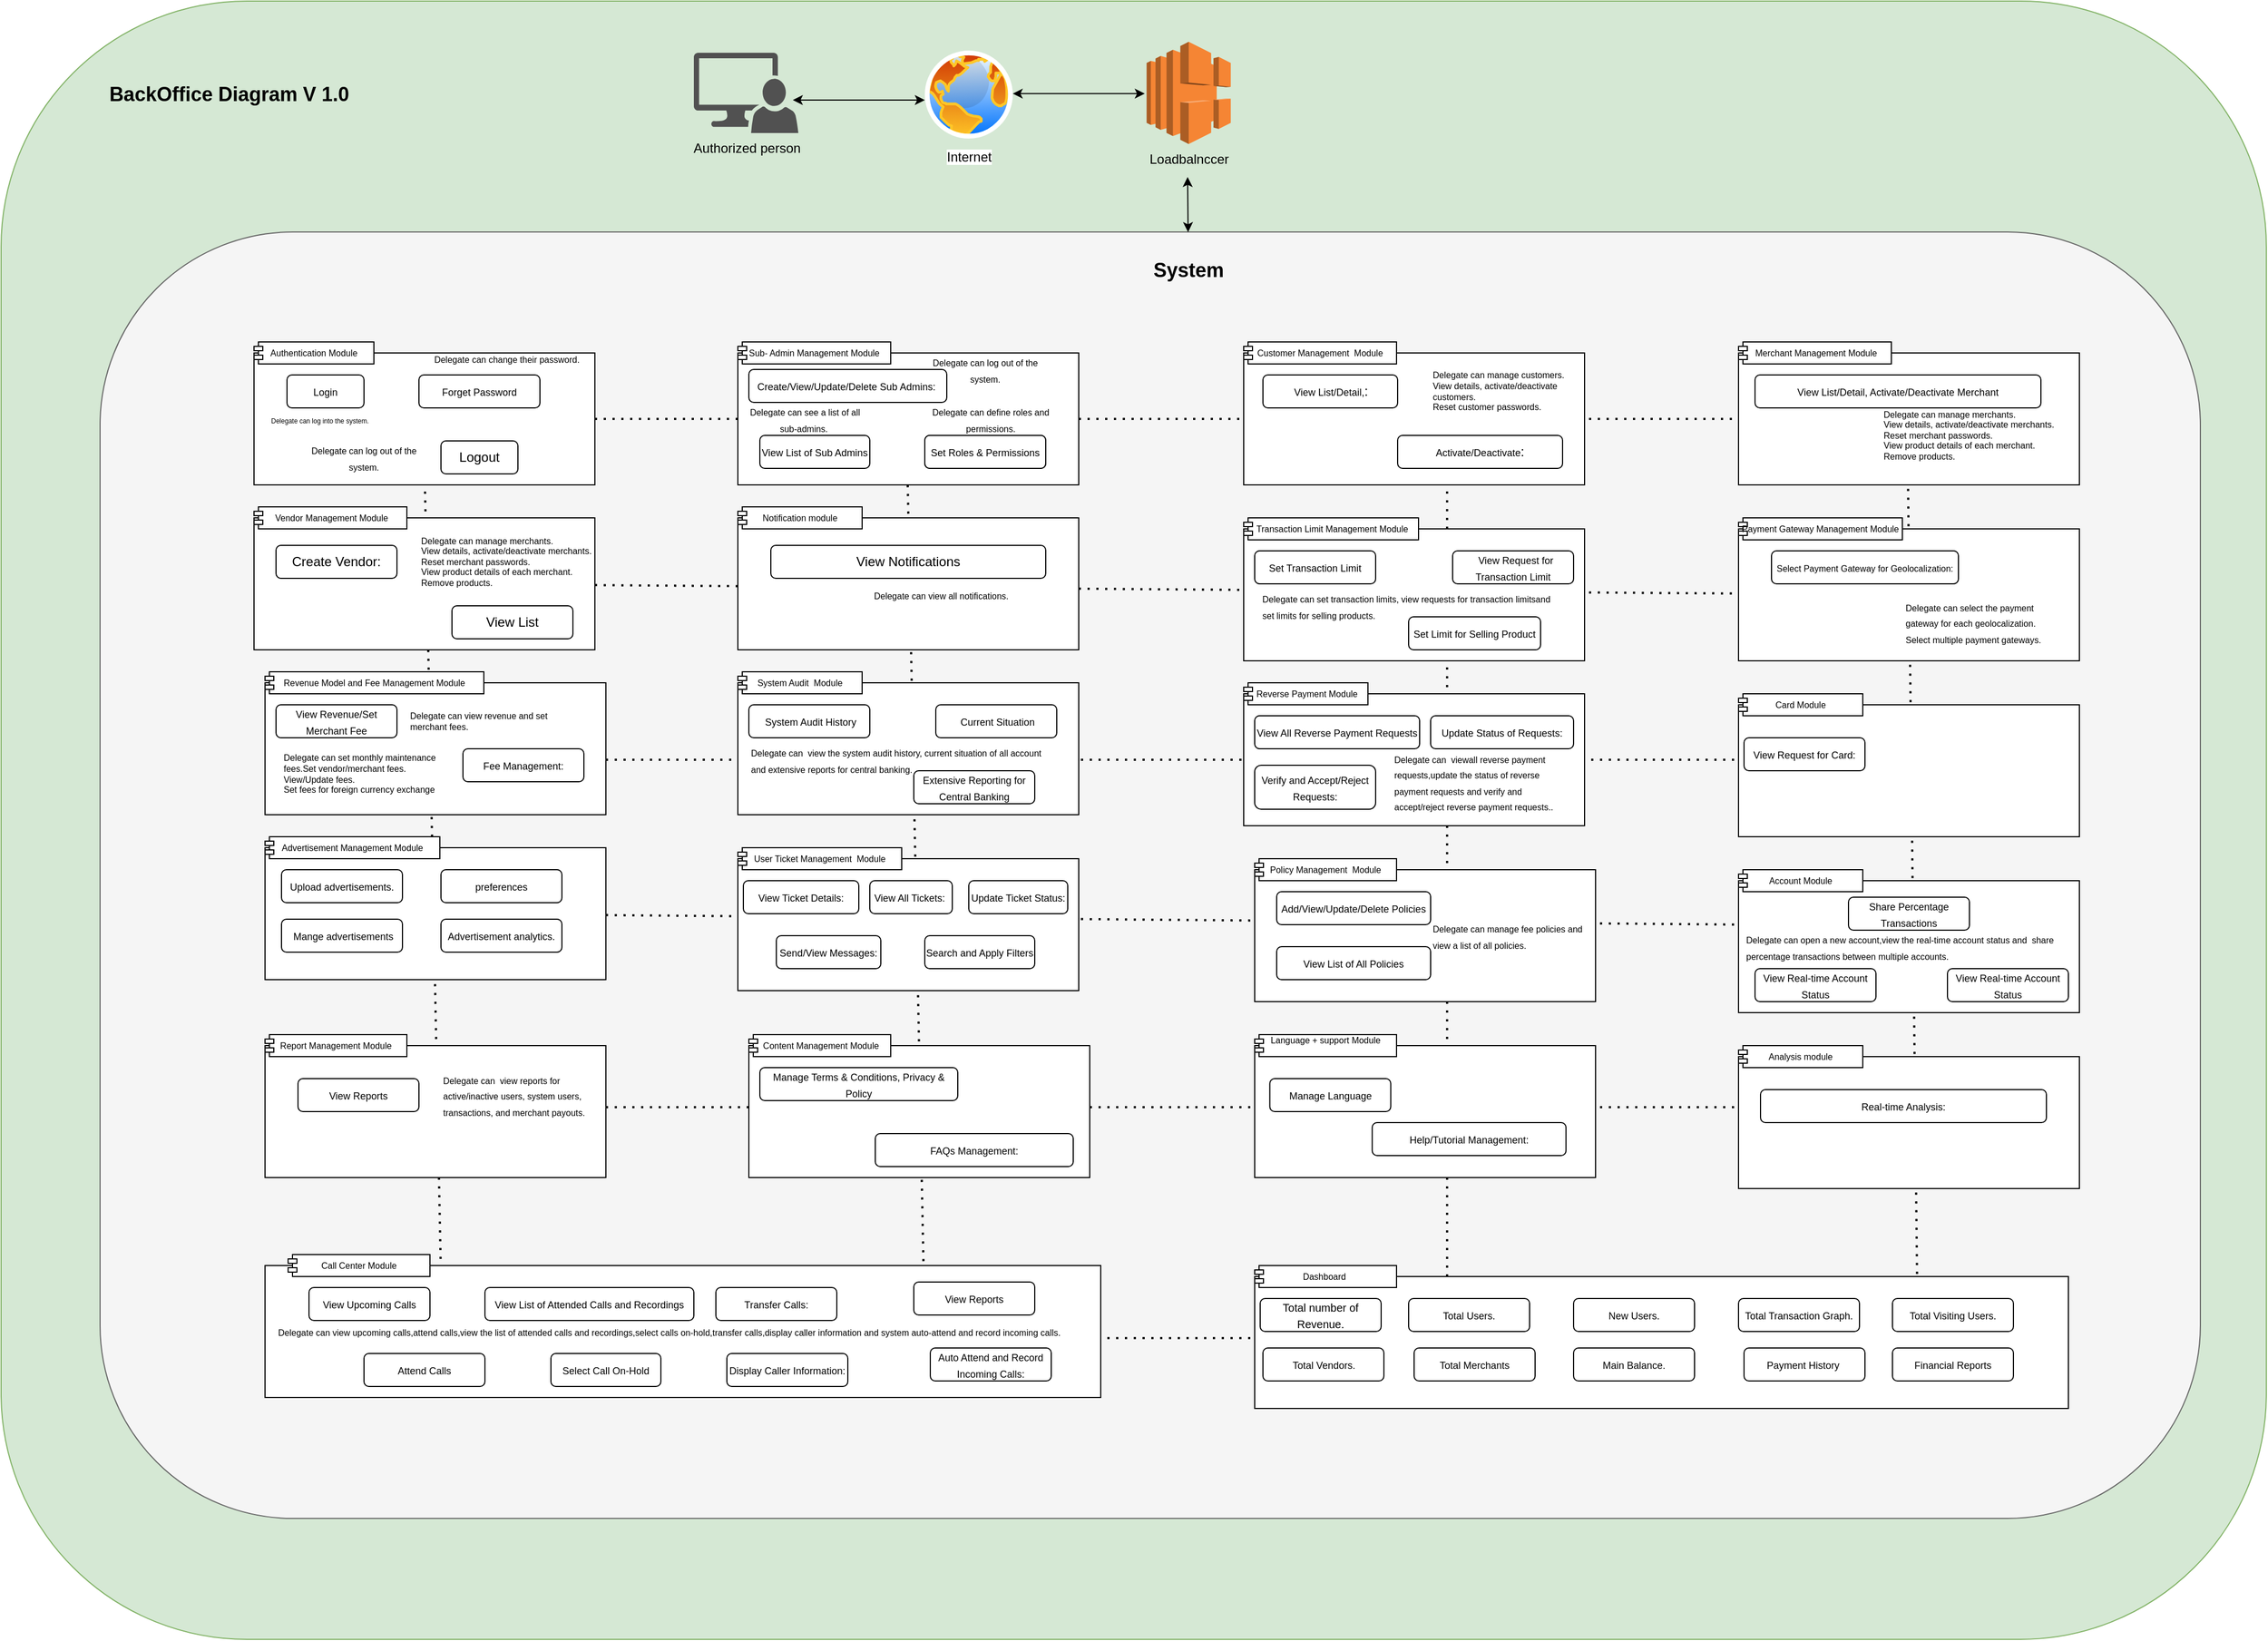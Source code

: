 <mxfile version="22.1.0" type="github">
  <diagram name="Page-1" id="IxKBDn9ICpdm7T-o7WNG">
    <mxGraphModel dx="1990" dy="2325" grid="1" gridSize="10" guides="1" tooltips="1" connect="1" arrows="1" fold="1" page="1" pageScale="1" pageWidth="850" pageHeight="1100" math="0" shadow="0">
      <root>
        <mxCell id="0" />
        <mxCell id="1" parent="0" />
        <mxCell id="j8L632Rrw3CPoIvZLZqo-275" value="&lt;meta charset=&quot;utf-8&quot;&gt;&lt;span style=&quot;color: rgb(63, 67, 80); font-family: Lato; font-size: 15px; font-style: normal; font-variant-ligatures: normal; font-variant-caps: normal; font-weight: 500; letter-spacing: normal; orphans: 2; text-align: left; text-indent: 0px; text-transform: none; widows: 2; word-spacing: 0px; -webkit-text-stroke-width: 0px; background-color: rgba(63, 67, 80, 0.04); text-decoration-thickness: initial; text-decoration-style: initial; text-decoration-color: initial; float: none; display: inline !important;&quot;&gt;back office diagram?&lt;/span&gt;" style="rounded=1;whiteSpace=wrap;html=1;fillColor=#d5e8d4;strokeColor=#82b366;" vertex="1" parent="1">
          <mxGeometry x="10" y="-70" width="2060" height="1490" as="geometry" />
        </mxCell>
        <mxCell id="j8L632Rrw3CPoIvZLZqo-44" value="" style="html=1;dropTarget=0;whiteSpace=wrap;" vertex="1" parent="1">
          <mxGeometry x="180" y="250" width="310" height="120" as="geometry" />
        </mxCell>
        <mxCell id="j8L632Rrw3CPoIvZLZqo-45" value="jberb" style="shape=module;jettyWidth=8;jettyHeight=4;fontSize=8;" vertex="1" parent="j8L632Rrw3CPoIvZLZqo-44">
          <mxGeometry x="1" width="113" height="20" relative="1" as="geometry">
            <mxPoint x="-310" y="-10" as="offset" />
          </mxGeometry>
        </mxCell>
        <mxCell id="j8L632Rrw3CPoIvZLZqo-49" value="" style="rounded=1;whiteSpace=wrap;html=1;fillColor=#f5f5f5;fontColor=#333333;strokeColor=#666666;" vertex="1" parent="1">
          <mxGeometry x="100" y="140" width="1910" height="1170" as="geometry" />
        </mxCell>
        <mxCell id="j8L632Rrw3CPoIvZLZqo-98" value="&lt;font style=&quot;font-size: 18px;&quot;&gt;&lt;b&gt;System&lt;/b&gt;&lt;/font&gt;" style="text;html=1;strokeColor=none;fillColor=none;align=center;verticalAlign=middle;whiteSpace=wrap;rounded=0;" vertex="1" parent="1">
          <mxGeometry x="1060" y="160" width="60" height="30" as="geometry" />
        </mxCell>
        <mxCell id="j8L632Rrw3CPoIvZLZqo-106" value="" style="endArrow=none;dashed=1;html=1;dashPattern=1 3;strokeWidth=2;rounded=0;" edge="1" parent="1" source="j8L632Rrw3CPoIvZLZqo-64" target="j8L632Rrw3CPoIvZLZqo-90">
          <mxGeometry width="50" height="50" relative="1" as="geometry">
            <mxPoint x="1170" y="790" as="sourcePoint" />
            <mxPoint x="1220" y="740" as="targetPoint" />
          </mxGeometry>
        </mxCell>
        <mxCell id="j8L632Rrw3CPoIvZLZqo-108" value="" style="endArrow=none;dashed=1;html=1;dashPattern=1 3;strokeWidth=2;rounded=0;" edge="1" parent="1" source="j8L632Rrw3CPoIvZLZqo-50" target="j8L632Rrw3CPoIvZLZqo-80">
          <mxGeometry width="50" height="50" relative="1" as="geometry">
            <mxPoint x="1170" y="790" as="sourcePoint" />
            <mxPoint x="1220" y="740" as="targetPoint" />
          </mxGeometry>
        </mxCell>
        <mxCell id="j8L632Rrw3CPoIvZLZqo-80" value="" style="html=1;dropTarget=0;whiteSpace=wrap;" vertex="1" parent="1">
          <mxGeometry x="1590" y="250" width="310" height="120" as="geometry" />
        </mxCell>
        <mxCell id="j8L632Rrw3CPoIvZLZqo-81" value=" Merchant Management Module" style="shape=module;jettyWidth=8;jettyHeight=4;fontSize=8;" vertex="1" parent="j8L632Rrw3CPoIvZLZqo-80">
          <mxGeometry x="1" width="139" height="20" relative="1" as="geometry">
            <mxPoint x="-310" y="-10" as="offset" />
          </mxGeometry>
        </mxCell>
        <mxCell id="j8L632Rrw3CPoIvZLZqo-109" value="" style="endArrow=none;dashed=1;html=1;dashPattern=1 3;strokeWidth=2;rounded=0;" edge="1" parent="1">
          <mxGeometry width="50" height="50" relative="1" as="geometry">
            <mxPoint x="410" y="1090" as="sourcePoint" />
            <mxPoint x="395" y="350" as="targetPoint" />
          </mxGeometry>
        </mxCell>
        <mxCell id="j8L632Rrw3CPoIvZLZqo-50" value="" style="html=1;dropTarget=0;whiteSpace=wrap;" vertex="1" parent="1">
          <mxGeometry x="240" y="250" width="310" height="120" as="geometry" />
        </mxCell>
        <mxCell id="j8L632Rrw3CPoIvZLZqo-51" value="Authentication Module" style="shape=module;jettyWidth=8;jettyHeight=4;fontSize=8;fontStyle=0" vertex="1" parent="j8L632Rrw3CPoIvZLZqo-50">
          <mxGeometry x="1" width="109" height="20" relative="1" as="geometry">
            <mxPoint x="-310" y="-10" as="offset" />
          </mxGeometry>
        </mxCell>
        <mxCell id="j8L632Rrw3CPoIvZLZqo-64" value="" style="html=1;dropTarget=0;whiteSpace=wrap;" vertex="1" parent="1">
          <mxGeometry x="240" y="400" width="310" height="120" as="geometry" />
        </mxCell>
        <mxCell id="j8L632Rrw3CPoIvZLZqo-65" value=" Vendor Management Module" style="shape=module;jettyWidth=8;jettyHeight=4;fontSize=8;" vertex="1" parent="j8L632Rrw3CPoIvZLZqo-64">
          <mxGeometry x="1" width="139" height="20" relative="1" as="geometry">
            <mxPoint x="-310" y="-10" as="offset" />
          </mxGeometry>
        </mxCell>
        <mxCell id="j8L632Rrw3CPoIvZLZqo-68" value="" style="html=1;dropTarget=0;whiteSpace=wrap;" vertex="1" parent="1">
          <mxGeometry x="250" y="700" width="310" height="120" as="geometry" />
        </mxCell>
        <mxCell id="j8L632Rrw3CPoIvZLZqo-69" value="Advertisement Management Module" style="shape=module;jettyWidth=8;jettyHeight=4;fontSize=8;" vertex="1" parent="j8L632Rrw3CPoIvZLZqo-68">
          <mxGeometry x="1" width="159" height="20" relative="1" as="geometry">
            <mxPoint x="-310" y="-10" as="offset" />
          </mxGeometry>
        </mxCell>
        <mxCell id="j8L632Rrw3CPoIvZLZqo-110" value="" style="endArrow=none;dashed=1;html=1;dashPattern=1 3;strokeWidth=2;rounded=0;" edge="1" parent="1">
          <mxGeometry width="50" height="50" relative="1" as="geometry">
            <mxPoint x="560" y="936" as="sourcePoint" />
            <mxPoint x="1600" y="936" as="targetPoint" />
          </mxGeometry>
        </mxCell>
        <mxCell id="j8L632Rrw3CPoIvZLZqo-111" value="" style="endArrow=none;dashed=1;html=1;dashPattern=1 3;strokeWidth=2;rounded=0;" edge="1" parent="1">
          <mxGeometry width="50" height="50" relative="1" as="geometry">
            <mxPoint x="560" y="620" as="sourcePoint" />
            <mxPoint x="1600" y="620" as="targetPoint" />
          </mxGeometry>
        </mxCell>
        <mxCell id="j8L632Rrw3CPoIvZLZqo-112" value="" style="endArrow=none;dashed=1;html=1;dashPattern=1 3;strokeWidth=2;rounded=0;" edge="1" parent="1" source="j8L632Rrw3CPoIvZLZqo-68">
          <mxGeometry width="50" height="50" relative="1" as="geometry">
            <mxPoint x="1110" y="940" as="sourcePoint" />
            <mxPoint x="1600" y="770" as="targetPoint" />
          </mxGeometry>
        </mxCell>
        <mxCell id="j8L632Rrw3CPoIvZLZqo-115" value="" style="endArrow=none;dashed=1;html=1;dashPattern=1 3;strokeWidth=2;rounded=0;exitX=0.484;exitY=0.417;exitDx=0;exitDy=0;exitPerimeter=0;" edge="1" parent="1">
          <mxGeometry width="50" height="50" relative="1" as="geometry">
            <mxPoint x="850.04" y="1140.04" as="sourcePoint" />
            <mxPoint x="834.17" y="355" as="targetPoint" />
          </mxGeometry>
        </mxCell>
        <mxCell id="j8L632Rrw3CPoIvZLZqo-116" value="" style="endArrow=none;dashed=1;html=1;dashPattern=1 3;strokeWidth=2;rounded=0;" edge="1" parent="1">
          <mxGeometry width="50" height="50" relative="1" as="geometry">
            <mxPoint x="1325" y="1090.0" as="sourcePoint" />
            <mxPoint x="1325" y="350" as="targetPoint" />
          </mxGeometry>
        </mxCell>
        <mxCell id="j8L632Rrw3CPoIvZLZqo-117" value="" style="endArrow=none;dashed=1;html=1;dashPattern=1 3;strokeWidth=2;rounded=0;exitX=0.814;exitY=-0.02;exitDx=0;exitDy=0;exitPerimeter=0;" edge="1" parent="1" source="j8L632Rrw3CPoIvZLZqo-130">
          <mxGeometry width="50" height="50" relative="1" as="geometry">
            <mxPoint x="1744.17" y="900" as="sourcePoint" />
            <mxPoint x="1744.17" y="370" as="targetPoint" />
          </mxGeometry>
        </mxCell>
        <mxCell id="j8L632Rrw3CPoIvZLZqo-92" value="" style="html=1;dropTarget=0;whiteSpace=wrap;" vertex="1" parent="1">
          <mxGeometry x="1590" y="570" width="310" height="120" as="geometry" />
        </mxCell>
        <mxCell id="j8L632Rrw3CPoIvZLZqo-93" value="Card Module" style="shape=module;jettyWidth=8;jettyHeight=4;fontSize=8;" vertex="1" parent="j8L632Rrw3CPoIvZLZqo-92">
          <mxGeometry x="1" width="113" height="20" relative="1" as="geometry">
            <mxPoint x="-310" y="-10" as="offset" />
          </mxGeometry>
        </mxCell>
        <mxCell id="j8L632Rrw3CPoIvZLZqo-90" value="" style="html=1;dropTarget=0;whiteSpace=wrap;" vertex="1" parent="1">
          <mxGeometry x="1590" y="410" width="310" height="120" as="geometry" />
        </mxCell>
        <mxCell id="j8L632Rrw3CPoIvZLZqo-91" value="Payment Gateway Management Module" style="shape=module;jettyWidth=8;jettyHeight=4;fontSize=8;" vertex="1" parent="j8L632Rrw3CPoIvZLZqo-90">
          <mxGeometry x="1" width="149" height="20" relative="1" as="geometry">
            <mxPoint x="-310" y="-10" as="offset" />
          </mxGeometry>
        </mxCell>
        <mxCell id="j8L632Rrw3CPoIvZLZqo-94" value="" style="html=1;dropTarget=0;whiteSpace=wrap;" vertex="1" parent="1">
          <mxGeometry x="1590" y="730" width="310" height="120" as="geometry" />
        </mxCell>
        <mxCell id="j8L632Rrw3CPoIvZLZqo-95" value="Account Module" style="shape=module;jettyWidth=8;jettyHeight=4;fontSize=8;" vertex="1" parent="j8L632Rrw3CPoIvZLZqo-94">
          <mxGeometry x="1" width="113" height="20" relative="1" as="geometry">
            <mxPoint x="-310" y="-10" as="offset" />
          </mxGeometry>
        </mxCell>
        <mxCell id="j8L632Rrw3CPoIvZLZqo-96" value="" style="html=1;dropTarget=0;whiteSpace=wrap;" vertex="1" parent="1">
          <mxGeometry x="1590" y="890" width="310" height="120" as="geometry" />
        </mxCell>
        <mxCell id="j8L632Rrw3CPoIvZLZqo-97" value="Analysis module" style="shape=module;jettyWidth=8;jettyHeight=4;fontSize=8;" vertex="1" parent="j8L632Rrw3CPoIvZLZqo-96">
          <mxGeometry x="1" width="113" height="20" relative="1" as="geometry">
            <mxPoint x="-310" y="-10" as="offset" />
          </mxGeometry>
        </mxCell>
        <mxCell id="j8L632Rrw3CPoIvZLZqo-86" value="" style="html=1;dropTarget=0;whiteSpace=wrap;" vertex="1" parent="1">
          <mxGeometry x="1150" y="720" width="310" height="120" as="geometry" />
        </mxCell>
        <mxCell id="j8L632Rrw3CPoIvZLZqo-87" value="Policy Management  Module" style="shape=module;jettyWidth=8;jettyHeight=4;fontSize=8;" vertex="1" parent="j8L632Rrw3CPoIvZLZqo-86">
          <mxGeometry x="1" width="129" height="20" relative="1" as="geometry">
            <mxPoint x="-310" y="-10" as="offset" />
          </mxGeometry>
        </mxCell>
        <mxCell id="j8L632Rrw3CPoIvZLZqo-66" value="" style="html=1;dropTarget=0;whiteSpace=wrap;" vertex="1" parent="1">
          <mxGeometry x="1140" y="560" width="310" height="120" as="geometry" />
        </mxCell>
        <mxCell id="j8L632Rrw3CPoIvZLZqo-67" value=" Reverse Payment Module" style="shape=module;jettyWidth=8;jettyHeight=4;fontSize=8;" vertex="1" parent="j8L632Rrw3CPoIvZLZqo-66">
          <mxGeometry x="1" width="113" height="20" relative="1" as="geometry">
            <mxPoint x="-310" y="-10" as="offset" />
          </mxGeometry>
        </mxCell>
        <mxCell id="j8L632Rrw3CPoIvZLZqo-82" value="" style="html=1;dropTarget=0;whiteSpace=wrap;" vertex="1" parent="1">
          <mxGeometry x="1140" y="410" width="310" height="120" as="geometry" />
        </mxCell>
        <mxCell id="j8L632Rrw3CPoIvZLZqo-83" value=" Transaction Limit Management Module" style="shape=module;jettyWidth=8;jettyHeight=4;fontSize=8;" vertex="1" parent="j8L632Rrw3CPoIvZLZqo-82">
          <mxGeometry x="1" width="159" height="20" relative="1" as="geometry">
            <mxPoint x="-310" y="-10" as="offset" />
          </mxGeometry>
        </mxCell>
        <mxCell id="j8L632Rrw3CPoIvZLZqo-72" value="" style="html=1;dropTarget=0;whiteSpace=wrap;" vertex="1" parent="1">
          <mxGeometry x="1140" y="250" width="310" height="120" as="geometry" />
        </mxCell>
        <mxCell id="j8L632Rrw3CPoIvZLZqo-73" value="Customer Management  Module" style="shape=module;jettyWidth=8;jettyHeight=4;fontSize=8;" vertex="1" parent="j8L632Rrw3CPoIvZLZqo-72">
          <mxGeometry x="1" width="139" height="20" relative="1" as="geometry">
            <mxPoint x="-310" y="-10" as="offset" />
          </mxGeometry>
        </mxCell>
        <mxCell id="j8L632Rrw3CPoIvZLZqo-74" value="" style="html=1;dropTarget=0;whiteSpace=wrap;" vertex="1" parent="1">
          <mxGeometry x="680" y="400" width="310" height="120" as="geometry" />
        </mxCell>
        <mxCell id="j8L632Rrw3CPoIvZLZqo-75" value="Notification module" style="shape=module;jettyWidth=8;jettyHeight=4;fontSize=8;" vertex="1" parent="j8L632Rrw3CPoIvZLZqo-74">
          <mxGeometry x="1" width="113" height="20" relative="1" as="geometry">
            <mxPoint x="-310" y="-10" as="offset" />
          </mxGeometry>
        </mxCell>
        <mxCell id="j8L632Rrw3CPoIvZLZqo-76" value="" style="html=1;dropTarget=0;whiteSpace=wrap;" vertex="1" parent="1">
          <mxGeometry x="680" y="250" width="310" height="120" as="geometry" />
        </mxCell>
        <mxCell id="j8L632Rrw3CPoIvZLZqo-77" value="Sub- Admin Management Module" style="shape=module;jettyWidth=8;jettyHeight=4;fontSize=8;fontStyle=0" vertex="1" parent="j8L632Rrw3CPoIvZLZqo-76">
          <mxGeometry x="1" width="139" height="20" relative="1" as="geometry">
            <mxPoint x="-310" y="-10" as="offset" />
          </mxGeometry>
        </mxCell>
        <mxCell id="j8L632Rrw3CPoIvZLZqo-60" value="" style="html=1;dropTarget=0;whiteSpace=wrap;" vertex="1" parent="1">
          <mxGeometry x="680" y="550" width="310" height="120" as="geometry" />
        </mxCell>
        <mxCell id="j8L632Rrw3CPoIvZLZqo-61" value="System Audit  Module" style="shape=module;jettyWidth=8;jettyHeight=4;fontSize=8;" vertex="1" parent="j8L632Rrw3CPoIvZLZqo-60">
          <mxGeometry x="1" width="113" height="20" relative="1" as="geometry">
            <mxPoint x="-310" y="-10" as="offset" />
          </mxGeometry>
        </mxCell>
        <mxCell id="j8L632Rrw3CPoIvZLZqo-58" value="" style="html=1;dropTarget=0;whiteSpace=wrap;" vertex="1" parent="1">
          <mxGeometry x="680" y="710" width="310" height="120" as="geometry" />
        </mxCell>
        <mxCell id="j8L632Rrw3CPoIvZLZqo-59" value="User Ticket Management  Module" style="shape=module;jettyWidth=8;jettyHeight=4;fontSize=8;" vertex="1" parent="j8L632Rrw3CPoIvZLZqo-58">
          <mxGeometry x="1" width="149" height="20" relative="1" as="geometry">
            <mxPoint x="-310" y="-10" as="offset" />
          </mxGeometry>
        </mxCell>
        <mxCell id="j8L632Rrw3CPoIvZLZqo-62" value="" style="html=1;dropTarget=0;whiteSpace=wrap;" vertex="1" parent="1">
          <mxGeometry x="690" y="880" width="310" height="120" as="geometry" />
        </mxCell>
        <mxCell id="j8L632Rrw3CPoIvZLZqo-63" value=" Content Management Module" style="shape=module;jettyWidth=8;jettyHeight=4;fontSize=8;" vertex="1" parent="j8L632Rrw3CPoIvZLZqo-62">
          <mxGeometry x="1" width="129" height="20" relative="1" as="geometry">
            <mxPoint x="-310" y="-10" as="offset" />
          </mxGeometry>
        </mxCell>
        <mxCell id="j8L632Rrw3CPoIvZLZqo-118" value="" style="html=1;dropTarget=0;whiteSpace=wrap;" vertex="1" parent="1">
          <mxGeometry x="250" y="550" width="310" height="120" as="geometry" />
        </mxCell>
        <mxCell id="j8L632Rrw3CPoIvZLZqo-119" value="Revenue Model and Fee Management Module" style="shape=module;jettyWidth=8;jettyHeight=4;fontSize=8;" vertex="1" parent="j8L632Rrw3CPoIvZLZqo-118">
          <mxGeometry x="1" width="199" height="20" relative="1" as="geometry">
            <mxPoint x="-310" y="-10" as="offset" />
          </mxGeometry>
        </mxCell>
        <mxCell id="j8L632Rrw3CPoIvZLZqo-70" value="" style="html=1;dropTarget=0;whiteSpace=wrap;" vertex="1" parent="1">
          <mxGeometry x="250" y="880" width="310" height="120" as="geometry" />
        </mxCell>
        <mxCell id="j8L632Rrw3CPoIvZLZqo-71" value="Report Management Module" style="shape=module;jettyWidth=8;jettyHeight=4;fontSize=8;" vertex="1" parent="j8L632Rrw3CPoIvZLZqo-70">
          <mxGeometry x="1" width="129" height="20" relative="1" as="geometry">
            <mxPoint x="-310" y="-10" as="offset" />
          </mxGeometry>
        </mxCell>
        <mxCell id="j8L632Rrw3CPoIvZLZqo-88" value="" style="html=1;dropTarget=0;whiteSpace=wrap;" vertex="1" parent="1">
          <mxGeometry x="1150" y="880" width="310" height="120" as="geometry" />
        </mxCell>
        <mxCell id="j8L632Rrw3CPoIvZLZqo-89" value="Language + support Module&#xa; " style="shape=module;jettyWidth=8;jettyHeight=4;fontSize=8;" vertex="1" parent="j8L632Rrw3CPoIvZLZqo-88">
          <mxGeometry x="1" width="129" height="20" relative="1" as="geometry">
            <mxPoint x="-310" y="-10" as="offset" />
          </mxGeometry>
        </mxCell>
        <mxCell id="j8L632Rrw3CPoIvZLZqo-134" value="" style="endArrow=none;dashed=1;html=1;dashPattern=1 3;strokeWidth=2;rounded=0;" edge="1" parent="1">
          <mxGeometry width="50" height="50" relative="1" as="geometry">
            <mxPoint x="560" y="1146" as="sourcePoint" />
            <mxPoint x="1600" y="1146" as="targetPoint" />
          </mxGeometry>
        </mxCell>
        <mxCell id="j8L632Rrw3CPoIvZLZqo-124" value="" style="html=1;dropTarget=0;whiteSpace=wrap;" vertex="1" parent="1">
          <mxGeometry x="250" y="1080" width="760" height="120" as="geometry" />
        </mxCell>
        <mxCell id="j8L632Rrw3CPoIvZLZqo-125" value="Call Center Module" style="shape=module;jettyWidth=8;jettyHeight=4;fontSize=8;" vertex="1" parent="j8L632Rrw3CPoIvZLZqo-124">
          <mxGeometry x="1" width="129" height="20" relative="1" as="geometry">
            <mxPoint x="-739" y="-10" as="offset" />
          </mxGeometry>
        </mxCell>
        <mxCell id="j8L632Rrw3CPoIvZLZqo-130" value="" style="html=1;dropTarget=0;whiteSpace=wrap;" vertex="1" parent="1">
          <mxGeometry x="1150" y="1090" width="740" height="120" as="geometry" />
        </mxCell>
        <mxCell id="j8L632Rrw3CPoIvZLZqo-131" value="Dashboard " style="shape=module;jettyWidth=8;jettyHeight=4;fontSize=8;" vertex="1" parent="j8L632Rrw3CPoIvZLZqo-130">
          <mxGeometry x="1" width="129" height="20" relative="1" as="geometry">
            <mxPoint x="-740" y="-10" as="offset" />
          </mxGeometry>
        </mxCell>
        <mxCell id="j8L632Rrw3CPoIvZLZqo-142" value="&lt;font style=&quot;font-size: 9px;&quot;&gt;Login&lt;/font&gt;" style="rounded=1;whiteSpace=wrap;html=1;" vertex="1" parent="1">
          <mxGeometry x="270" y="270" width="70" height="30" as="geometry" />
        </mxCell>
        <mxCell id="j8L632Rrw3CPoIvZLZqo-143" value="Logout" style="rounded=1;whiteSpace=wrap;html=1;" vertex="1" parent="1">
          <mxGeometry x="410" y="330" width="70" height="30" as="geometry" />
        </mxCell>
        <mxCell id="j8L632Rrw3CPoIvZLZqo-144" value="&lt;font style=&quot;font-size: 9px;&quot;&gt;Forget Password&lt;/font&gt;" style="rounded=1;whiteSpace=wrap;html=1;" vertex="1" parent="1">
          <mxGeometry x="390" y="270" width="110" height="30" as="geometry" />
        </mxCell>
        <mxCell id="j8L632Rrw3CPoIvZLZqo-149" value="&lt;font style=&quot;font-size: 6px;&quot;&gt;Delegate&amp;nbsp;can log into the system.&lt;/font&gt;" style="text;html=1;strokeColor=none;fillColor=none;align=center;verticalAlign=middle;whiteSpace=wrap;rounded=0;" vertex="1" parent="1">
          <mxGeometry x="240" y="295" width="120" height="30" as="geometry" />
        </mxCell>
        <mxCell id="j8L632Rrw3CPoIvZLZqo-150" value="&lt;font style=&quot;font-size: 8px;&quot;&gt;Delegate&amp;nbsp;can change their password.&lt;/font&gt;" style="text;html=1;strokeColor=none;fillColor=none;align=center;verticalAlign=middle;whiteSpace=wrap;rounded=0;" vertex="1" parent="1">
          <mxGeometry x="400" y="240" width="140" height="30" as="geometry" />
        </mxCell>
        <mxCell id="j8L632Rrw3CPoIvZLZqo-151" value="&lt;font style=&quot;font-size: 8px;&quot;&gt;Delegate&amp;nbsp;can log out of the system.&lt;/font&gt;" style="text;html=1;strokeColor=none;fillColor=none;align=center;verticalAlign=middle;whiteSpace=wrap;rounded=0;" vertex="1" parent="1">
          <mxGeometry x="280" y="330" width="120" height="30" as="geometry" />
        </mxCell>
        <mxCell id="j8L632Rrw3CPoIvZLZqo-157" value="&lt;font style=&quot;font-size: 9px;&quot;&gt;Create/View/Update/Delete Sub Admins:&amp;nbsp;&lt;/font&gt;" style="rounded=1;whiteSpace=wrap;html=1;" vertex="1" parent="1">
          <mxGeometry x="690" y="265" width="180" height="30" as="geometry" />
        </mxCell>
        <mxCell id="j8L632Rrw3CPoIvZLZqo-158" value="&lt;font style=&quot;font-size: 9px;&quot;&gt;Set Roles &amp;amp; Permissions&lt;/font&gt;" style="rounded=1;whiteSpace=wrap;html=1;" vertex="1" parent="1">
          <mxGeometry x="850" y="325" width="110" height="30" as="geometry" />
        </mxCell>
        <mxCell id="j8L632Rrw3CPoIvZLZqo-161" value="&lt;font style=&quot;font-size: 9px;&quot;&gt;View List of Sub Admins&lt;/font&gt;" style="rounded=1;whiteSpace=wrap;html=1;" vertex="1" parent="1">
          <mxGeometry x="700" y="325" width="100" height="30" as="geometry" />
        </mxCell>
        <mxCell id="j8L632Rrw3CPoIvZLZqo-164" value="&lt;font style=&quot;font-size: 8px;&quot;&gt;Delegate&amp;nbsp;can log out of the system.&lt;/font&gt;" style="text;html=1;strokeColor=none;fillColor=none;align=center;verticalAlign=middle;whiteSpace=wrap;rounded=0;" vertex="1" parent="1">
          <mxGeometry x="845" y="250" width="120" height="30" as="geometry" />
        </mxCell>
        <mxCell id="j8L632Rrw3CPoIvZLZqo-165" value="&lt;font style=&quot;font-size: 8px;&quot;&gt;Delegate&amp;nbsp;can define roles and permissions.&lt;/font&gt;" style="text;html=1;strokeColor=none;fillColor=none;align=center;verticalAlign=middle;whiteSpace=wrap;rounded=0;" vertex="1" parent="1">
          <mxGeometry x="850" y="295" width="120" height="30" as="geometry" />
        </mxCell>
        <mxCell id="j8L632Rrw3CPoIvZLZqo-166" value="&lt;font style=&quot;font-size: 8px;&quot;&gt;&amp;nbsp;Delegate can see a list of all sub-admins.&lt;/font&gt;" style="text;html=1;strokeColor=none;fillColor=none;align=center;verticalAlign=middle;whiteSpace=wrap;rounded=0;" vertex="1" parent="1">
          <mxGeometry x="680" y="295" width="120" height="30" as="geometry" />
        </mxCell>
        <mxCell id="j8L632Rrw3CPoIvZLZqo-167" value="&lt;font style=&quot;font-size: 9px;&quot;&gt;View List/Detail,&lt;/font&gt;:" style="rounded=1;whiteSpace=wrap;html=1;" vertex="1" parent="1">
          <mxGeometry x="1157.5" y="270" width="122.5" height="30" as="geometry" />
        </mxCell>
        <mxCell id="j8L632Rrw3CPoIvZLZqo-168" value="&lt;div style=&quot;font-size: 8px;&quot;&gt;&lt;font style=&quot;font-size: 8px;&quot;&gt;Delegate can manage customers.&lt;/font&gt;&lt;/div&gt;&lt;div style=&quot;font-size: 8px;&quot;&gt;&lt;font style=&quot;font-size: 8px;&quot;&gt;View details, activate/deactivate customers.&lt;/font&gt;&lt;/div&gt;&lt;div style=&quot;font-size: 8px;&quot;&gt;&lt;span style=&quot;background-color: initial;&quot;&gt;&lt;font style=&quot;font-size: 8px;&quot;&gt;Reset customer passwords.&lt;/font&gt;&lt;/span&gt;&lt;/div&gt;" style="text;html=1;strokeColor=none;fillColor=none;align=left;verticalAlign=middle;whiteSpace=wrap;rounded=0;" vertex="1" parent="1">
          <mxGeometry x="1310" y="255" width="130" height="60" as="geometry" />
        </mxCell>
        <mxCell id="j8L632Rrw3CPoIvZLZqo-171" value="&lt;font style=&quot;font-size: 9px;&quot;&gt;Verify and Accept/Reject Requests:&lt;/font&gt;" style="rounded=1;whiteSpace=wrap;html=1;" vertex="1" parent="1">
          <mxGeometry x="1150" y="625" width="110" height="40" as="geometry" />
        </mxCell>
        <mxCell id="j8L632Rrw3CPoIvZLZqo-172" value="View List" style="rounded=1;whiteSpace=wrap;html=1;" vertex="1" parent="1">
          <mxGeometry x="420" y="480" width="110" height="30" as="geometry" />
        </mxCell>
        <mxCell id="j8L632Rrw3CPoIvZLZqo-173" value="&lt;font style=&quot;font-size: 9px;&quot;&gt;Extensive Reporting for Central Banking&lt;/font&gt;" style="rounded=1;whiteSpace=wrap;html=1;" vertex="1" parent="1">
          <mxGeometry x="840" y="630" width="110" height="30" as="geometry" />
        </mxCell>
        <mxCell id="j8L632Rrw3CPoIvZLZqo-175" value="&lt;font style=&quot;font-size: 9px;&quot;&gt;&amp;nbsp; View Request for Transaction Limit&lt;/font&gt;" style="rounded=1;whiteSpace=wrap;html=1;" vertex="1" parent="1">
          <mxGeometry x="1330" y="430" width="110" height="30" as="geometry" />
        </mxCell>
        <mxCell id="j8L632Rrw3CPoIvZLZqo-176" value="&lt;font style=&quot;font-size: 8px;&quot;&gt;Select Payment Gateway for Geolocalization:&lt;/font&gt;" style="rounded=1;whiteSpace=wrap;html=1;" vertex="1" parent="1">
          <mxGeometry x="1620" y="430" width="170" height="30" as="geometry" />
        </mxCell>
        <mxCell id="j8L632Rrw3CPoIvZLZqo-177" value="&lt;font style=&quot;font-size: 9px;&quot;&gt;View List/Detail, Activate/Deactivate Merchant&lt;/font&gt;" style="rounded=1;whiteSpace=wrap;html=1;" vertex="1" parent="1">
          <mxGeometry x="1605" y="270" width="260" height="30" as="geometry" />
        </mxCell>
        <mxCell id="j8L632Rrw3CPoIvZLZqo-181" value="&lt;font style=&quot;font-size: 9px;&quot;&gt;Set Roles &amp;amp; Permissions&lt;/font&gt;" style="rounded=1;whiteSpace=wrap;html=1;" vertex="1" parent="1">
          <mxGeometry x="850" y="325" width="110" height="30" as="geometry" />
        </mxCell>
        <mxCell id="j8L632Rrw3CPoIvZLZqo-182" value="&lt;font style=&quot;font-size: 9px;&quot;&gt;Manage Terms &amp;amp; Conditions, Privacy &amp;amp; Policy&lt;/font&gt;" style="rounded=1;whiteSpace=wrap;html=1;" vertex="1" parent="1">
          <mxGeometry x="700" y="900" width="180" height="30" as="geometry" />
        </mxCell>
        <mxCell id="j8L632Rrw3CPoIvZLZqo-183" value="&lt;font style=&quot;font-size: 9px;&quot;&gt;View Reports&lt;/font&gt;" style="rounded=1;whiteSpace=wrap;html=1;" vertex="1" parent="1">
          <mxGeometry x="280" y="910" width="110" height="30" as="geometry" />
        </mxCell>
        <mxCell id="j8L632Rrw3CPoIvZLZqo-184" value="&lt;font style=&quot;font-size: 9px;&quot;&gt;Upload advertisements.&lt;/font&gt;" style="rounded=1;whiteSpace=wrap;html=1;" vertex="1" parent="1">
          <mxGeometry x="265" y="720" width="110" height="30" as="geometry" />
        </mxCell>
        <mxCell id="j8L632Rrw3CPoIvZLZqo-185" value="&lt;font style=&quot;font-size: 9px;&quot;&gt;View Ticket Details:&lt;/font&gt;" style="rounded=1;whiteSpace=wrap;html=1;" vertex="1" parent="1">
          <mxGeometry x="685" y="730" width="105" height="30" as="geometry" />
        </mxCell>
        <mxCell id="j8L632Rrw3CPoIvZLZqo-186" value="&lt;font style=&quot;font-size: 9px;&quot;&gt;View Revenue/Set Merchant Fee&lt;/font&gt;" style="rounded=1;whiteSpace=wrap;html=1;" vertex="1" parent="1">
          <mxGeometry x="260" y="570" width="110" height="30" as="geometry" />
        </mxCell>
        <mxCell id="j8L632Rrw3CPoIvZLZqo-201" value="&lt;font style=&quot;font-size: 9px;&quot;&gt;Real-time Analysis:&lt;/font&gt;" style="rounded=1;whiteSpace=wrap;html=1;" vertex="1" parent="1">
          <mxGeometry x="1610" y="920" width="260" height="30" as="geometry" />
        </mxCell>
        <mxCell id="j8L632Rrw3CPoIvZLZqo-202" value="&lt;font style=&quot;font-size: 9px;&quot;&gt;Manage Language&lt;/font&gt;" style="rounded=1;whiteSpace=wrap;html=1;" vertex="1" parent="1">
          <mxGeometry x="1163.75" y="910" width="110" height="30" as="geometry" />
        </mxCell>
        <mxCell id="j8L632Rrw3CPoIvZLZqo-208" value="&lt;font style=&quot;font-size: 9px;&quot;&gt;Total Visiting Users.&lt;/font&gt;" style="rounded=1;whiteSpace=wrap;html=1;" vertex="1" parent="1">
          <mxGeometry x="1730" y="1110" width="110" height="30" as="geometry" />
        </mxCell>
        <mxCell id="j8L632Rrw3CPoIvZLZqo-209" value="&lt;div style=&quot;font-size: 8px;&quot;&gt;&lt;div&gt;Delegate can manage merchants.&lt;/div&gt;&lt;div&gt;View details, activate/deactivate merchants.&lt;/div&gt;&lt;div&gt;Reset merchant passwords.&lt;/div&gt;&lt;div&gt;View product details of each merchant.&lt;/div&gt;&lt;div&gt;Remove products.&lt;/div&gt;&lt;/div&gt;" style="text;html=1;strokeColor=none;fillColor=none;align=left;verticalAlign=middle;whiteSpace=wrap;rounded=0;" vertex="1" parent="1">
          <mxGeometry x="1720" y="295" width="160" height="60" as="geometry" />
        </mxCell>
        <mxCell id="j8L632Rrw3CPoIvZLZqo-211" value="Create Vendor:" style="rounded=1;whiteSpace=wrap;html=1;" vertex="1" parent="1">
          <mxGeometry x="260" y="425" width="110" height="30" as="geometry" />
        </mxCell>
        <mxCell id="j8L632Rrw3CPoIvZLZqo-213" value="&lt;font style=&quot;font-size: 9px;&quot;&gt;Activate/Deactivate&lt;/font&gt;:" style="rounded=1;whiteSpace=wrap;html=1;" vertex="1" parent="1">
          <mxGeometry x="1280" y="325" width="150" height="30" as="geometry" />
        </mxCell>
        <mxCell id="j8L632Rrw3CPoIvZLZqo-214" value="&lt;div style=&quot;font-size: 8px;&quot;&gt;&lt;div style=&quot;&quot;&gt;&lt;div style=&quot;border-color: var(--border-color);&quot;&gt;Delegate can manage merchants.&lt;/div&gt;&lt;div style=&quot;border-color: var(--border-color);&quot;&gt;View details, activate/deactivate merchants.&lt;/div&gt;&lt;div style=&quot;border-color: var(--border-color);&quot;&gt;Reset merchant passwords.&lt;/div&gt;&lt;div style=&quot;border-color: var(--border-color);&quot;&gt;View product details of each merchant.&lt;/div&gt;&lt;div style=&quot;border-color: var(--border-color);&quot;&gt;Remove products.&lt;/div&gt;&lt;/div&gt;&lt;/div&gt;" style="text;html=1;strokeColor=none;fillColor=none;align=left;verticalAlign=middle;whiteSpace=wrap;rounded=0;" vertex="1" parent="1">
          <mxGeometry x="390" y="410" width="160" height="60" as="geometry" />
        </mxCell>
        <mxCell id="j8L632Rrw3CPoIvZLZqo-216" value="View Notifications" style="rounded=1;whiteSpace=wrap;html=1;" vertex="1" parent="1">
          <mxGeometry x="710" y="425" width="250" height="30" as="geometry" />
        </mxCell>
        <mxCell id="j8L632Rrw3CPoIvZLZqo-217" value="&lt;font style=&quot;font-size: 8px;&quot;&gt;Delegate can view all notifications.&lt;/font&gt;" style="text;html=1;strokeColor=none;fillColor=none;align=center;verticalAlign=middle;whiteSpace=wrap;rounded=0;" vertex="1" parent="1">
          <mxGeometry x="780" y="455" width="170" height="30" as="geometry" />
        </mxCell>
        <mxCell id="j8L632Rrw3CPoIvZLZqo-218" value="&lt;font style=&quot;font-size: 9px;&quot;&gt;Set Limit for Selling Product&lt;/font&gt;" style="rounded=1;whiteSpace=wrap;html=1;" vertex="1" parent="1">
          <mxGeometry x="1290" y="490" width="120" height="30" as="geometry" />
        </mxCell>
        <mxCell id="j8L632Rrw3CPoIvZLZqo-219" value="&lt;font style=&quot;font-size: 9px;&quot;&gt;Set Transaction Limit&lt;/font&gt;" style="rounded=1;whiteSpace=wrap;html=1;" vertex="1" parent="1">
          <mxGeometry x="1150" y="430" width="110" height="30" as="geometry" />
        </mxCell>
        <mxCell id="j8L632Rrw3CPoIvZLZqo-220" value="&lt;div style=&quot;font-size: 8px;&quot;&gt;&lt;/div&gt;&lt;font style=&quot;font-size: 8px;&quot;&gt;Delegate can set transaction limits, view requests for transaction limitsand set limits for selling products.&lt;/font&gt;" style="text;html=1;strokeColor=none;fillColor=none;align=left;verticalAlign=middle;whiteSpace=wrap;rounded=0;" vertex="1" parent="1">
          <mxGeometry x="1155" y="450" width="270" height="60" as="geometry" />
        </mxCell>
        <mxCell id="j8L632Rrw3CPoIvZLZqo-221" value="&lt;div style=&quot;font-size: 8px;&quot;&gt;&lt;/div&gt;&lt;font style=&quot;font-size: 8px;&quot;&gt;Delegate&amp;nbsp;can select the payment gateway for each geolocalization. Select multiple payment gateways.&lt;/font&gt;" style="text;html=1;strokeColor=none;fillColor=none;align=left;verticalAlign=middle;whiteSpace=wrap;rounded=0;" vertex="1" parent="1">
          <mxGeometry x="1740" y="465" width="140" height="60" as="geometry" />
        </mxCell>
        <mxCell id="j8L632Rrw3CPoIvZLZqo-222" value="&lt;font style=&quot;font-size: 9px;&quot;&gt;&amp;nbsp;System Audit History&lt;/font&gt;" style="rounded=1;whiteSpace=wrap;html=1;" vertex="1" parent="1">
          <mxGeometry x="690" y="570" width="110" height="30" as="geometry" />
        </mxCell>
        <mxCell id="j8L632Rrw3CPoIvZLZqo-223" value="&lt;font style=&quot;font-size: 9px;&quot;&gt;&amp;nbsp;Current Situation&lt;/font&gt;" style="rounded=1;whiteSpace=wrap;html=1;" vertex="1" parent="1">
          <mxGeometry x="860" y="570" width="110" height="30" as="geometry" />
        </mxCell>
        <mxCell id="j8L632Rrw3CPoIvZLZqo-225" value="&lt;div style=&quot;font-size: 8px;&quot;&gt;&lt;/div&gt;&lt;font style=&quot;font-size: 8px;&quot;&gt;Delegate can&amp;nbsp;&amp;nbsp;view the system audit history,&amp;nbsp;current situation of all account and&amp;nbsp;extensive reports for central banking.&lt;/font&gt;" style="text;html=1;strokeColor=none;fillColor=none;align=left;verticalAlign=middle;whiteSpace=wrap;rounded=0;" vertex="1" parent="1">
          <mxGeometry x="690" y="590" width="270" height="60" as="geometry" />
        </mxCell>
        <mxCell id="j8L632Rrw3CPoIvZLZqo-227" value="&lt;font style=&quot;font-size: 9px;&quot;&gt;View All Reverse Payment Requests&lt;/font&gt;" style="rounded=1;whiteSpace=wrap;html=1;" vertex="1" parent="1">
          <mxGeometry x="1150" y="580" width="150" height="30" as="geometry" />
        </mxCell>
        <mxCell id="j8L632Rrw3CPoIvZLZqo-228" value="&lt;font style=&quot;font-size: 9px;&quot;&gt;Update Status of Requests:&lt;/font&gt;" style="rounded=1;whiteSpace=wrap;html=1;" vertex="1" parent="1">
          <mxGeometry x="1310" y="580" width="130" height="30" as="geometry" />
        </mxCell>
        <mxCell id="j8L632Rrw3CPoIvZLZqo-229" value="&lt;div style=&quot;font-size: 8px;&quot;&gt;&lt;/div&gt;&lt;font style=&quot;font-size: 8px;&quot;&gt;Delegate can&amp;nbsp;&amp;nbsp;viewall reverse payment requests,update the status of reverse payment requests and verify and accept/reject reverse payment requests..&lt;/font&gt;" style="text;html=1;strokeColor=none;fillColor=none;align=left;verticalAlign=middle;whiteSpace=wrap;rounded=0;" vertex="1" parent="1">
          <mxGeometry x="1275" y="610" width="150" height="60" as="geometry" />
        </mxCell>
        <mxCell id="j8L632Rrw3CPoIvZLZqo-230" value="&lt;div style=&quot;font-size: 8px;&quot;&gt;&lt;div style=&quot;&quot;&gt;&lt;div style=&quot;border-color: var(--border-color);&quot;&gt;Delegate can&amp;nbsp;&lt;span style=&quot;background-color: initial; font-size: 8px;&quot;&gt;view revenue and set merchant fees.&lt;/span&gt;&lt;/div&gt;&lt;/div&gt;&lt;/div&gt;" style="text;html=1;strokeColor=none;fillColor=none;align=left;verticalAlign=middle;whiteSpace=wrap;rounded=0;" vertex="1" parent="1">
          <mxGeometry x="380" y="567.5" width="160" height="35" as="geometry" />
        </mxCell>
        <mxCell id="j8L632Rrw3CPoIvZLZqo-231" value="&lt;font style=&quot;font-size: 9px;&quot;&gt;Fee Management:&lt;/font&gt;" style="rounded=1;whiteSpace=wrap;html=1;" vertex="1" parent="1">
          <mxGeometry x="430" y="610" width="110" height="30" as="geometry" />
        </mxCell>
        <mxCell id="j8L632Rrw3CPoIvZLZqo-232" value="&lt;div style=&quot;font-size: 8px;&quot;&gt;&lt;div style=&quot;&quot;&gt;&lt;div style=&quot;border-color: var(--border-color);&quot;&gt;&lt;div style=&quot;border-color: var(--border-color);&quot;&gt;Delegate can set monthly maintenance fees.&lt;span style=&quot;background-color: initial;&quot;&gt;Set vendor/merchant fees.&lt;/span&gt;&lt;/div&gt;&lt;div style=&quot;border-color: var(--border-color);&quot;&gt;View/Update fees.&lt;/div&gt;&lt;div style=&quot;border-color: var(--border-color);&quot;&gt;Set fees for foreign currency exchange&lt;/div&gt;&lt;/div&gt;&lt;/div&gt;&lt;/div&gt;" style="text;html=1;strokeColor=none;fillColor=none;align=left;verticalAlign=middle;whiteSpace=wrap;rounded=0;" vertex="1" parent="1">
          <mxGeometry x="265" y="615" width="160" height="35" as="geometry" />
        </mxCell>
        <mxCell id="j8L632Rrw3CPoIvZLZqo-233" value="&lt;font style=&quot;font-size: 9px;&quot;&gt;View All Tickets:&amp;nbsp;&lt;/font&gt;" style="rounded=1;whiteSpace=wrap;html=1;" vertex="1" parent="1">
          <mxGeometry x="800" y="730" width="75" height="30" as="geometry" />
        </mxCell>
        <mxCell id="j8L632Rrw3CPoIvZLZqo-234" value="&lt;font style=&quot;font-size: 9px;&quot;&gt;Search and Apply Filters&lt;/font&gt;" style="rounded=1;whiteSpace=wrap;html=1;" vertex="1" parent="1">
          <mxGeometry x="850" y="780" width="100" height="30" as="geometry" />
        </mxCell>
        <mxCell id="j8L632Rrw3CPoIvZLZqo-235" value="&lt;font style=&quot;font-size: 9px;&quot;&gt;Update Ticket Status:&lt;/font&gt;" style="rounded=1;whiteSpace=wrap;html=1;" vertex="1" parent="1">
          <mxGeometry x="890" y="730" width="90" height="30" as="geometry" />
        </mxCell>
        <mxCell id="j8L632Rrw3CPoIvZLZqo-236" value="&lt;font style=&quot;font-size: 9px;&quot;&gt;Send/View Messages:&lt;/font&gt;" style="rounded=1;whiteSpace=wrap;html=1;" vertex="1" parent="1">
          <mxGeometry x="715" y="780" width="95" height="30" as="geometry" />
        </mxCell>
        <mxCell id="j8L632Rrw3CPoIvZLZqo-237" value="&lt;font style=&quot;font-size: 9px;&quot;&gt;Add/View/Update/Delete Policies&lt;/font&gt;" style="rounded=1;whiteSpace=wrap;html=1;" vertex="1" parent="1">
          <mxGeometry x="1170" y="740" width="140" height="30" as="geometry" />
        </mxCell>
        <mxCell id="j8L632Rrw3CPoIvZLZqo-238" value="&lt;font style=&quot;font-size: 9px;&quot;&gt;View List of All Policies&lt;/font&gt;" style="rounded=1;whiteSpace=wrap;html=1;" vertex="1" parent="1">
          <mxGeometry x="1170" y="790" width="140" height="30" as="geometry" />
        </mxCell>
        <mxCell id="j8L632Rrw3CPoIvZLZqo-239" value="&lt;div style=&quot;font-size: 8px;&quot;&gt;&lt;/div&gt;&lt;font style=&quot;font-size: 8px;&quot;&gt;Delegate can manage fee policies and view a list of all policies.&lt;/font&gt;" style="text;html=1;strokeColor=none;fillColor=none;align=left;verticalAlign=middle;whiteSpace=wrap;rounded=0;" vertex="1" parent="1">
          <mxGeometry x="1310" y="750" width="150" height="60" as="geometry" />
        </mxCell>
        <mxCell id="j8L632Rrw3CPoIvZLZqo-240" value="&lt;font style=&quot;font-size: 9px;&quot;&gt;View Real-time Account Status&lt;/font&gt;" style="rounded=1;whiteSpace=wrap;html=1;" vertex="1" parent="1">
          <mxGeometry x="1605" y="810" width="110" height="30" as="geometry" />
        </mxCell>
        <mxCell id="j8L632Rrw3CPoIvZLZqo-241" value="&lt;font style=&quot;font-size: 9px;&quot;&gt;View Real-time Account Status&lt;/font&gt;" style="rounded=1;whiteSpace=wrap;html=1;" vertex="1" parent="1">
          <mxGeometry x="1780" y="810" width="110" height="30" as="geometry" />
        </mxCell>
        <mxCell id="j8L632Rrw3CPoIvZLZqo-242" value="&lt;font style=&quot;font-size: 9px;&quot;&gt;Share Percentage Transactions&lt;/font&gt;" style="rounded=1;whiteSpace=wrap;html=1;" vertex="1" parent="1">
          <mxGeometry x="1690" y="745" width="110" height="30" as="geometry" />
        </mxCell>
        <mxCell id="j8L632Rrw3CPoIvZLZqo-243" value="&lt;div style=&quot;font-size: 8px;&quot;&gt;&lt;/div&gt;&lt;font style=&quot;font-size: 8px;&quot;&gt;Delegate can open a new account,view the real-time account status and&amp;nbsp; share percentage transactions between multiple accounts.&lt;/font&gt;" style="text;html=1;strokeColor=none;fillColor=none;align=left;verticalAlign=middle;whiteSpace=wrap;rounded=0;" vertex="1" parent="1">
          <mxGeometry x="1595" y="760" width="300" height="60" as="geometry" />
        </mxCell>
        <mxCell id="j8L632Rrw3CPoIvZLZqo-244" value="&lt;div style=&quot;font-size: 8px;&quot;&gt;&lt;/div&gt;&lt;font style=&quot;font-size: 8px;&quot;&gt;Delegate can &amp;nbsp;view reports for active/inactive users, system users, transactions, and merchant payouts.&lt;/font&gt;" style="text;html=1;strokeColor=none;fillColor=none;align=left;verticalAlign=middle;whiteSpace=wrap;rounded=0;" vertex="1" parent="1">
          <mxGeometry x="410" y="895" width="150" height="60" as="geometry" />
        </mxCell>
        <mxCell id="j8L632Rrw3CPoIvZLZqo-245" value="&lt;font style=&quot;font-size: 9px;&quot;&gt;FAQs Management:&lt;/font&gt;" style="rounded=1;whiteSpace=wrap;html=1;" vertex="1" parent="1">
          <mxGeometry x="805" y="960" width="180" height="30" as="geometry" />
        </mxCell>
        <mxCell id="j8L632Rrw3CPoIvZLZqo-247" value="&lt;font style=&quot;font-size: 9px;&quot;&gt;Help/Tutorial Management:&lt;/font&gt;" style="rounded=1;whiteSpace=wrap;html=1;" vertex="1" parent="1">
          <mxGeometry x="1256.87" y="950" width="176.25" height="30" as="geometry" />
        </mxCell>
        <mxCell id="j8L632Rrw3CPoIvZLZqo-248" value="&lt;font style=&quot;font-size: 9px;&quot;&gt;View Request for Card:&lt;/font&gt;" style="rounded=1;whiteSpace=wrap;html=1;" vertex="1" parent="1">
          <mxGeometry x="1595" y="600" width="110" height="30" as="geometry" />
        </mxCell>
        <mxCell id="j8L632Rrw3CPoIvZLZqo-249" value="&lt;font style=&quot;font-size: 9px;&quot;&gt;preferences&lt;/font&gt;" style="rounded=1;whiteSpace=wrap;html=1;" vertex="1" parent="1">
          <mxGeometry x="410" y="720" width="110" height="30" as="geometry" />
        </mxCell>
        <mxCell id="j8L632Rrw3CPoIvZLZqo-250" value="&lt;font style=&quot;font-size: 9px;&quot;&gt;&amp;nbsp;Mange advertisements&lt;/font&gt;" style="rounded=1;whiteSpace=wrap;html=1;" vertex="1" parent="1">
          <mxGeometry x="265" y="765" width="110" height="30" as="geometry" />
        </mxCell>
        <mxCell id="j8L632Rrw3CPoIvZLZqo-251" value="&lt;font style=&quot;font-size: 9px;&quot;&gt;Advertisement analytics.&lt;/font&gt;" style="rounded=1;whiteSpace=wrap;html=1;" vertex="1" parent="1">
          <mxGeometry x="410" y="765" width="110" height="30" as="geometry" />
        </mxCell>
        <mxCell id="j8L632Rrw3CPoIvZLZqo-252" value="&lt;font style=&quot;font-size: 9px;&quot;&gt;View Upcoming Calls&lt;/font&gt;" style="rounded=1;whiteSpace=wrap;html=1;" vertex="1" parent="1">
          <mxGeometry x="290" y="1100" width="110" height="30" as="geometry" />
        </mxCell>
        <mxCell id="j8L632Rrw3CPoIvZLZqo-253" value="&lt;font style=&quot;font-size: 9px;&quot;&gt;Select Call On-Hold&lt;/font&gt;" style="rounded=1;whiteSpace=wrap;html=1;" vertex="1" parent="1">
          <mxGeometry x="510" y="1160" width="100" height="30" as="geometry" />
        </mxCell>
        <mxCell id="j8L632Rrw3CPoIvZLZqo-254" value="&lt;font style=&quot;font-size: 9px;&quot;&gt;View List of Attended Calls and Recordings&lt;/font&gt;" style="rounded=1;whiteSpace=wrap;html=1;" vertex="1" parent="1">
          <mxGeometry x="450" y="1100" width="190" height="30" as="geometry" />
        </mxCell>
        <mxCell id="j8L632Rrw3CPoIvZLZqo-255" value="&lt;font style=&quot;font-size: 9px;&quot;&gt;Attend Calls&lt;/font&gt;" style="rounded=1;whiteSpace=wrap;html=1;" vertex="1" parent="1">
          <mxGeometry x="340" y="1160" width="110" height="30" as="geometry" />
        </mxCell>
        <mxCell id="j8L632Rrw3CPoIvZLZqo-257" value="&lt;font style=&quot;font-size: 9px;&quot;&gt;Transfer Calls:&lt;/font&gt;" style="rounded=1;whiteSpace=wrap;html=1;" vertex="1" parent="1">
          <mxGeometry x="660" y="1100" width="110" height="30" as="geometry" />
        </mxCell>
        <mxCell id="j8L632Rrw3CPoIvZLZqo-258" value="&lt;font style=&quot;font-size: 9px;&quot;&gt;Display Caller Information:&lt;/font&gt;" style="rounded=1;whiteSpace=wrap;html=1;" vertex="1" parent="1">
          <mxGeometry x="670" y="1160" width="110" height="30" as="geometry" />
        </mxCell>
        <mxCell id="j8L632Rrw3CPoIvZLZqo-259" value="&lt;font style=&quot;font-size: 9px;&quot;&gt;View Reports&lt;/font&gt;" style="rounded=1;whiteSpace=wrap;html=1;" vertex="1" parent="1">
          <mxGeometry x="840" y="1095" width="110" height="30" as="geometry" />
        </mxCell>
        <mxCell id="j8L632Rrw3CPoIvZLZqo-260" value="&lt;font style=&quot;font-size: 9px;&quot;&gt;Auto Attend and Record Incoming Calls:&lt;/font&gt;" style="rounded=1;whiteSpace=wrap;html=1;" vertex="1" parent="1">
          <mxGeometry x="855" y="1155" width="110" height="30" as="geometry" />
        </mxCell>
        <mxCell id="j8L632Rrw3CPoIvZLZqo-263" value="&lt;div style=&quot;font-size: 8px;&quot;&gt;&lt;/div&gt;&lt;font style=&quot;font-size: 8px;&quot;&gt;Delegate can view upcoming calls,attend calls,view the list of attended calls and recordings,select calls on-hold,transfer calls,display caller information and system auto-attend and record incoming calls.&lt;/font&gt;" style="text;html=1;strokeColor=none;fillColor=none;align=left;verticalAlign=middle;whiteSpace=wrap;rounded=0;" vertex="1" parent="1">
          <mxGeometry x="260" y="1125" width="720" height="30" as="geometry" />
        </mxCell>
        <mxCell id="j8L632Rrw3CPoIvZLZqo-264" value="&lt;div&gt;&lt;font size=&quot;1&quot;&gt;Total number of Revenue.&lt;/font&gt;&lt;/div&gt;" style="rounded=1;whiteSpace=wrap;html=1;" vertex="1" parent="1">
          <mxGeometry x="1155" y="1110" width="110" height="30" as="geometry" />
        </mxCell>
        <mxCell id="j8L632Rrw3CPoIvZLZqo-265" value="&lt;font style=&quot;font-size: 9px;&quot;&gt;Total&amp;nbsp;Vendors.&lt;/font&gt;" style="rounded=1;whiteSpace=wrap;html=1;" vertex="1" parent="1">
          <mxGeometry x="1157.5" y="1155" width="110" height="30" as="geometry" />
        </mxCell>
        <mxCell id="j8L632Rrw3CPoIvZLZqo-266" value="&lt;font style=&quot;font-size: 9px;&quot;&gt;Total Users.&lt;/font&gt;" style="rounded=1;whiteSpace=wrap;html=1;" vertex="1" parent="1">
          <mxGeometry x="1290" y="1110" width="110" height="30" as="geometry" />
        </mxCell>
        <mxCell id="j8L632Rrw3CPoIvZLZqo-267" value="&lt;font style=&quot;font-size: 9px;&quot;&gt;New Users.&lt;/font&gt;" style="rounded=1;whiteSpace=wrap;html=1;" vertex="1" parent="1">
          <mxGeometry x="1440" y="1110" width="110" height="30" as="geometry" />
        </mxCell>
        <mxCell id="j8L632Rrw3CPoIvZLZqo-268" value="&lt;font style=&quot;font-size: 9px;&quot;&gt;Total Transaction Graph.&lt;/font&gt;" style="rounded=1;whiteSpace=wrap;html=1;" vertex="1" parent="1">
          <mxGeometry x="1590" y="1110" width="110" height="30" as="geometry" />
        </mxCell>
        <mxCell id="j8L632Rrw3CPoIvZLZqo-269" value="&lt;font style=&quot;font-size: 9px;&quot;&gt;Total Merchants&lt;/font&gt;" style="rounded=1;whiteSpace=wrap;html=1;" vertex="1" parent="1">
          <mxGeometry x="1295" y="1155" width="110" height="30" as="geometry" />
        </mxCell>
        <mxCell id="j8L632Rrw3CPoIvZLZqo-270" value="&lt;font style=&quot;font-size: 9px;&quot;&gt;Main Balance.&lt;/font&gt;" style="rounded=1;whiteSpace=wrap;html=1;" vertex="1" parent="1">
          <mxGeometry x="1440" y="1155" width="110" height="30" as="geometry" />
        </mxCell>
        <mxCell id="j8L632Rrw3CPoIvZLZqo-271" value="&lt;font style=&quot;font-size: 9px;&quot;&gt;Payment History&amp;nbsp;&lt;/font&gt;" style="rounded=1;whiteSpace=wrap;html=1;" vertex="1" parent="1">
          <mxGeometry x="1595" y="1155" width="110" height="30" as="geometry" />
        </mxCell>
        <mxCell id="j8L632Rrw3CPoIvZLZqo-272" value="&lt;font style=&quot;font-size: 9px;&quot;&gt;Financial Reports&lt;/font&gt;" style="rounded=1;whiteSpace=wrap;html=1;" vertex="1" parent="1">
          <mxGeometry x="1730" y="1155" width="110" height="30" as="geometry" />
        </mxCell>
        <mxCell id="j8L632Rrw3CPoIvZLZqo-277" value="Internet" style="image;aspect=fixed;perimeter=ellipsePerimeter;html=1;align=center;shadow=0;dashed=0;spacingTop=3;image=img/lib/active_directory/internet_globe.svg;" vertex="1" parent="1">
          <mxGeometry x="850" y="-25" width="80" height="80" as="geometry" />
        </mxCell>
        <mxCell id="j8L632Rrw3CPoIvZLZqo-282" value="Loadbalnccer" style="outlineConnect=0;dashed=0;verticalLabelPosition=bottom;verticalAlign=top;align=center;html=1;shape=mxgraph.aws3.elastic_load_balancing;fillColor=#F58534;gradientColor=none;" vertex="1" parent="1">
          <mxGeometry x="1051.75" y="-33" width="76.5" height="93" as="geometry" />
        </mxCell>
        <mxCell id="j8L632Rrw3CPoIvZLZqo-287" value="Authorized person" style="sketch=0;pointerEvents=1;shadow=0;dashed=0;html=1;strokeColor=none;labelPosition=center;verticalLabelPosition=bottom;verticalAlign=top;align=center;fillColor=#515151;shape=mxgraph.mscae.system_center.admin_console" vertex="1" parent="1">
          <mxGeometry x="640" y="-23" width="95" height="73" as="geometry" />
        </mxCell>
        <mxCell id="j8L632Rrw3CPoIvZLZqo-306" value="&lt;b&gt;&lt;font style=&quot;font-size: 18px;&quot;&gt;BackOffice Diagram V 1.0&lt;/font&gt;&lt;/b&gt;" style="text;html=1;strokeColor=none;fillColor=none;align=center;verticalAlign=middle;whiteSpace=wrap;rounded=0;" vertex="1" parent="1">
          <mxGeometry x="95" width="245" height="30" as="geometry" />
        </mxCell>
        <mxCell id="j8L632Rrw3CPoIvZLZqo-322" value="" style="endArrow=classic;startArrow=classic;html=1;rounded=0;" edge="1" parent="1">
          <mxGeometry width="50" height="50" relative="1" as="geometry">
            <mxPoint x="730" y="20" as="sourcePoint" />
            <mxPoint x="850" y="20" as="targetPoint" />
          </mxGeometry>
        </mxCell>
        <mxCell id="j8L632Rrw3CPoIvZLZqo-324" value="" style="endArrow=classic;startArrow=classic;html=1;rounded=0;" edge="1" parent="1">
          <mxGeometry width="50" height="50" relative="1" as="geometry">
            <mxPoint x="930" y="14.17" as="sourcePoint" />
            <mxPoint x="1050" y="14.17" as="targetPoint" />
          </mxGeometry>
        </mxCell>
        <mxCell id="j8L632Rrw3CPoIvZLZqo-325" value="" style="endArrow=classic;startArrow=classic;html=1;rounded=0;entryX=0.524;entryY=0.141;entryDx=0;entryDy=0;entryPerimeter=0;" edge="1" parent="1" target="j8L632Rrw3CPoIvZLZqo-275">
          <mxGeometry width="50" height="50" relative="1" as="geometry">
            <mxPoint x="1089" y="90" as="sourcePoint" />
            <mxPoint x="1210" y="50" as="targetPoint" />
          </mxGeometry>
        </mxCell>
      </root>
    </mxGraphModel>
  </diagram>
</mxfile>
